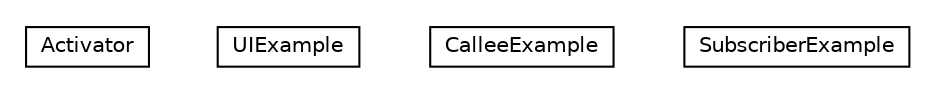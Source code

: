 #!/usr/local/bin/dot
#
# Class diagram 
# Generated by UMLGraph version R5_6-24-gf6e263 (http://www.umlgraph.org/)
#

digraph G {
	edge [fontname="Helvetica",fontsize=10,labelfontname="Helvetica",labelfontsize=10];
	node [fontname="Helvetica",fontsize=10,shape=plaintext];
	nodesep=0.25;
	ranksep=0.5;
	// org.universAAL.samples.utils.app.Activator
	c1248385 [label=<<table title="org.universAAL.samples.utils.app.Activator" border="0" cellborder="1" cellspacing="0" cellpadding="2" port="p" href="./Activator.html">
		<tr><td><table border="0" cellspacing="0" cellpadding="1">
<tr><td align="center" balign="center"> Activator </td></tr>
		</table></td></tr>
		</table>>, URL="./Activator.html", fontname="Helvetica", fontcolor="black", fontsize=10.0];
	// org.universAAL.samples.utils.app.UIExample
	c1248386 [label=<<table title="org.universAAL.samples.utils.app.UIExample" border="0" cellborder="1" cellspacing="0" cellpadding="2" port="p" href="./UIExample.html">
		<tr><td><table border="0" cellspacing="0" cellpadding="1">
<tr><td align="center" balign="center"> UIExample </td></tr>
		</table></td></tr>
		</table>>, URL="./UIExample.html", fontname="Helvetica", fontcolor="black", fontsize=10.0];
	// org.universAAL.samples.utils.app.CalleeExample
	c1248387 [label=<<table title="org.universAAL.samples.utils.app.CalleeExample" border="0" cellborder="1" cellspacing="0" cellpadding="2" port="p" href="./CalleeExample.html">
		<tr><td><table border="0" cellspacing="0" cellpadding="1">
<tr><td align="center" balign="center"> CalleeExample </td></tr>
		</table></td></tr>
		</table>>, URL="./CalleeExample.html", fontname="Helvetica", fontcolor="black", fontsize=10.0];
	// org.universAAL.samples.utils.app.SubscriberExample
	c1248388 [label=<<table title="org.universAAL.samples.utils.app.SubscriberExample" border="0" cellborder="1" cellspacing="0" cellpadding="2" port="p" href="./SubscriberExample.html">
		<tr><td><table border="0" cellspacing="0" cellpadding="1">
<tr><td align="center" balign="center"> SubscriberExample </td></tr>
		</table></td></tr>
		</table>>, URL="./SubscriberExample.html", fontname="Helvetica", fontcolor="black", fontsize=10.0];
}


